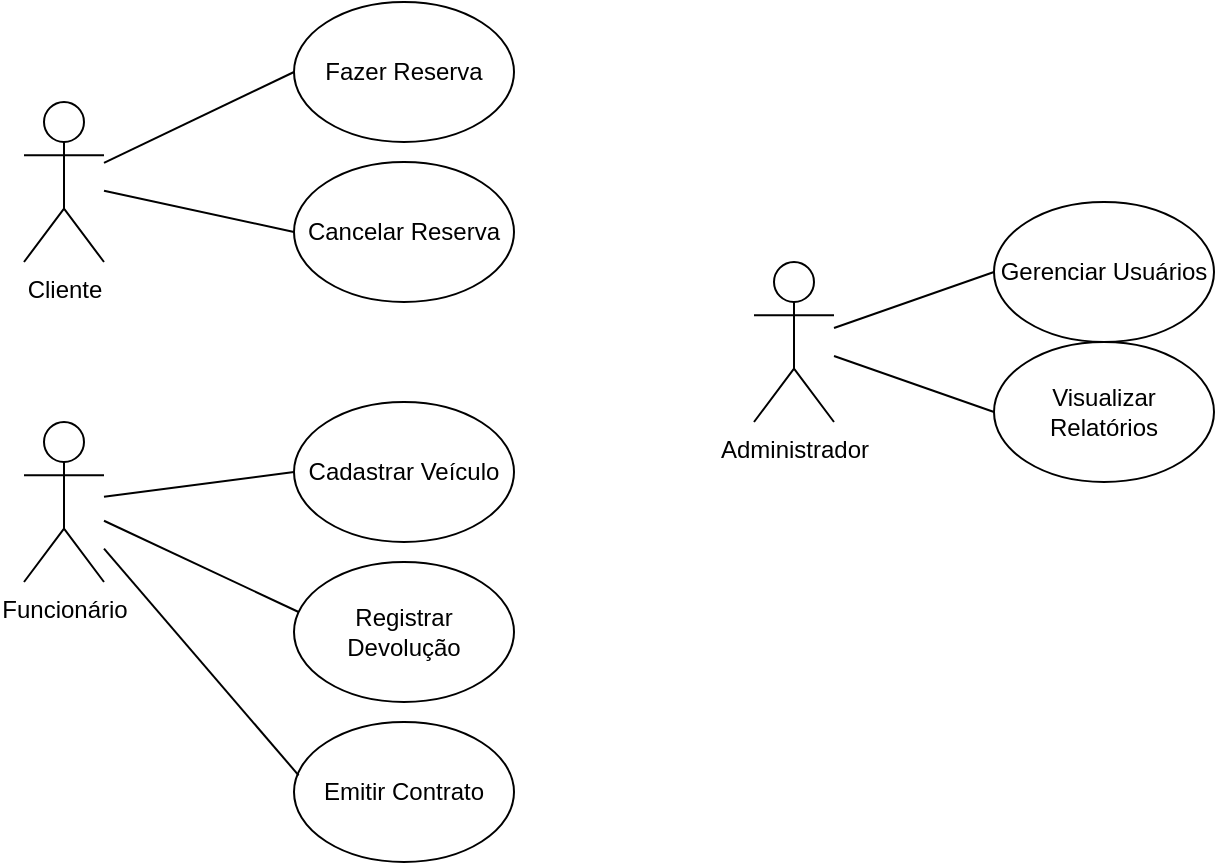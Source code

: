 <mxfile version="24.7.16">
  <diagram name="Página-1" id="rYgnaUHdhikNPELsnleP">
    <mxGraphModel dx="512" dy="611" grid="1" gridSize="10" guides="1" tooltips="1" connect="1" arrows="1" fold="1" page="1" pageScale="1" pageWidth="827" pageHeight="1169" math="0" shadow="0">
      <root>
        <mxCell id="0" />
        <mxCell id="1" parent="0" />
        <mxCell id="eHQkZHeoufNVQKF7edm0-1" value="Cliente" style="shape=umlActor;verticalLabelPosition=bottom;verticalAlign=top;html=1;outlineConnect=0;" vertex="1" parent="1">
          <mxGeometry x="85" y="80" width="40" height="80" as="geometry" />
        </mxCell>
        <mxCell id="eHQkZHeoufNVQKF7edm0-2" value="Funcionário" style="shape=umlActor;verticalLabelPosition=bottom;verticalAlign=top;html=1;outlineConnect=0;" vertex="1" parent="1">
          <mxGeometry x="85" y="240" width="40" height="80" as="geometry" />
        </mxCell>
        <mxCell id="eHQkZHeoufNVQKF7edm0-3" value="Administrador" style="shape=umlActor;verticalLabelPosition=bottom;verticalAlign=top;html=1;outlineConnect=0;" vertex="1" parent="1">
          <mxGeometry x="450" y="160" width="40" height="80" as="geometry" />
        </mxCell>
        <mxCell id="eHQkZHeoufNVQKF7edm0-4" value="Fazer Reserva" style="ellipse;whiteSpace=wrap;html=1;" vertex="1" parent="1">
          <mxGeometry x="220" y="30" width="110" height="70" as="geometry" />
        </mxCell>
        <mxCell id="eHQkZHeoufNVQKF7edm0-5" value="" style="endArrow=none;html=1;rounded=0;entryX=0;entryY=0.5;entryDx=0;entryDy=0;" edge="1" parent="1" source="eHQkZHeoufNVQKF7edm0-1" target="eHQkZHeoufNVQKF7edm0-4">
          <mxGeometry width="50" height="50" relative="1" as="geometry">
            <mxPoint x="150" y="160" as="sourcePoint" />
            <mxPoint x="200" y="110" as="targetPoint" />
          </mxGeometry>
        </mxCell>
        <mxCell id="eHQkZHeoufNVQKF7edm0-6" value="Cancelar Reserva" style="ellipse;whiteSpace=wrap;html=1;" vertex="1" parent="1">
          <mxGeometry x="220" y="110" width="110" height="70" as="geometry" />
        </mxCell>
        <mxCell id="eHQkZHeoufNVQKF7edm0-7" value="" style="endArrow=none;html=1;rounded=0;entryX=0;entryY=0.5;entryDx=0;entryDy=0;" edge="1" parent="1" source="eHQkZHeoufNVQKF7edm0-1" target="eHQkZHeoufNVQKF7edm0-6">
          <mxGeometry width="50" height="50" relative="1" as="geometry">
            <mxPoint x="150" y="170" as="sourcePoint" />
            <mxPoint x="200" y="120" as="targetPoint" />
          </mxGeometry>
        </mxCell>
        <mxCell id="eHQkZHeoufNVQKF7edm0-8" value="Cadastrar Veículo" style="ellipse;whiteSpace=wrap;html=1;" vertex="1" parent="1">
          <mxGeometry x="220" y="230" width="110" height="70" as="geometry" />
        </mxCell>
        <mxCell id="eHQkZHeoufNVQKF7edm0-9" value="Registrar Devolução" style="ellipse;whiteSpace=wrap;html=1;" vertex="1" parent="1">
          <mxGeometry x="220" y="310" width="110" height="70" as="geometry" />
        </mxCell>
        <mxCell id="eHQkZHeoufNVQKF7edm0-10" value="Emitir Contrato" style="ellipse;whiteSpace=wrap;html=1;" vertex="1" parent="1">
          <mxGeometry x="220" y="390" width="110" height="70" as="geometry" />
        </mxCell>
        <mxCell id="eHQkZHeoufNVQKF7edm0-11" value="" style="endArrow=none;html=1;rounded=0;entryX=0;entryY=0.5;entryDx=0;entryDy=0;" edge="1" parent="1" source="eHQkZHeoufNVQKF7edm0-2" target="eHQkZHeoufNVQKF7edm0-8">
          <mxGeometry width="50" height="50" relative="1" as="geometry">
            <mxPoint x="150" y="280" as="sourcePoint" />
            <mxPoint x="200" y="230" as="targetPoint" />
          </mxGeometry>
        </mxCell>
        <mxCell id="eHQkZHeoufNVQKF7edm0-12" value="" style="endArrow=none;html=1;rounded=0;entryX=0.021;entryY=0.357;entryDx=0;entryDy=0;entryPerimeter=0;" edge="1" parent="1" source="eHQkZHeoufNVQKF7edm0-2" target="eHQkZHeoufNVQKF7edm0-9">
          <mxGeometry width="50" height="50" relative="1" as="geometry">
            <mxPoint x="135" y="320" as="sourcePoint" />
            <mxPoint x="230" y="308" as="targetPoint" />
          </mxGeometry>
        </mxCell>
        <mxCell id="eHQkZHeoufNVQKF7edm0-13" value="" style="endArrow=none;html=1;rounded=0;entryX=0.021;entryY=0.381;entryDx=0;entryDy=0;entryPerimeter=0;" edge="1" parent="1" source="eHQkZHeoufNVQKF7edm0-2" target="eHQkZHeoufNVQKF7edm0-10">
          <mxGeometry width="50" height="50" relative="1" as="geometry">
            <mxPoint x="123" y="360" as="sourcePoint" />
            <mxPoint x="220" y="406" as="targetPoint" />
          </mxGeometry>
        </mxCell>
        <mxCell id="eHQkZHeoufNVQKF7edm0-14" value="Gerenciar Usuários" style="ellipse;whiteSpace=wrap;html=1;" vertex="1" parent="1">
          <mxGeometry x="570" y="130" width="110" height="70" as="geometry" />
        </mxCell>
        <mxCell id="eHQkZHeoufNVQKF7edm0-15" value="Visualizar Relatórios" style="ellipse;whiteSpace=wrap;html=1;" vertex="1" parent="1">
          <mxGeometry x="570" y="200" width="110" height="70" as="geometry" />
        </mxCell>
        <mxCell id="eHQkZHeoufNVQKF7edm0-16" value="" style="endArrow=none;html=1;rounded=0;entryX=0;entryY=0.5;entryDx=0;entryDy=0;" edge="1" parent="1" source="eHQkZHeoufNVQKF7edm0-3" target="eHQkZHeoufNVQKF7edm0-14">
          <mxGeometry width="50" height="50" relative="1" as="geometry">
            <mxPoint x="500" y="210" as="sourcePoint" />
            <mxPoint x="550" y="160" as="targetPoint" />
          </mxGeometry>
        </mxCell>
        <mxCell id="eHQkZHeoufNVQKF7edm0-17" value="" style="endArrow=none;html=1;rounded=0;entryX=0;entryY=0.5;entryDx=0;entryDy=0;" edge="1" parent="1" source="eHQkZHeoufNVQKF7edm0-3" target="eHQkZHeoufNVQKF7edm0-15">
          <mxGeometry width="50" height="50" relative="1" as="geometry">
            <mxPoint x="490" y="230" as="sourcePoint" />
            <mxPoint x="570" y="202" as="targetPoint" />
          </mxGeometry>
        </mxCell>
      </root>
    </mxGraphModel>
  </diagram>
</mxfile>

